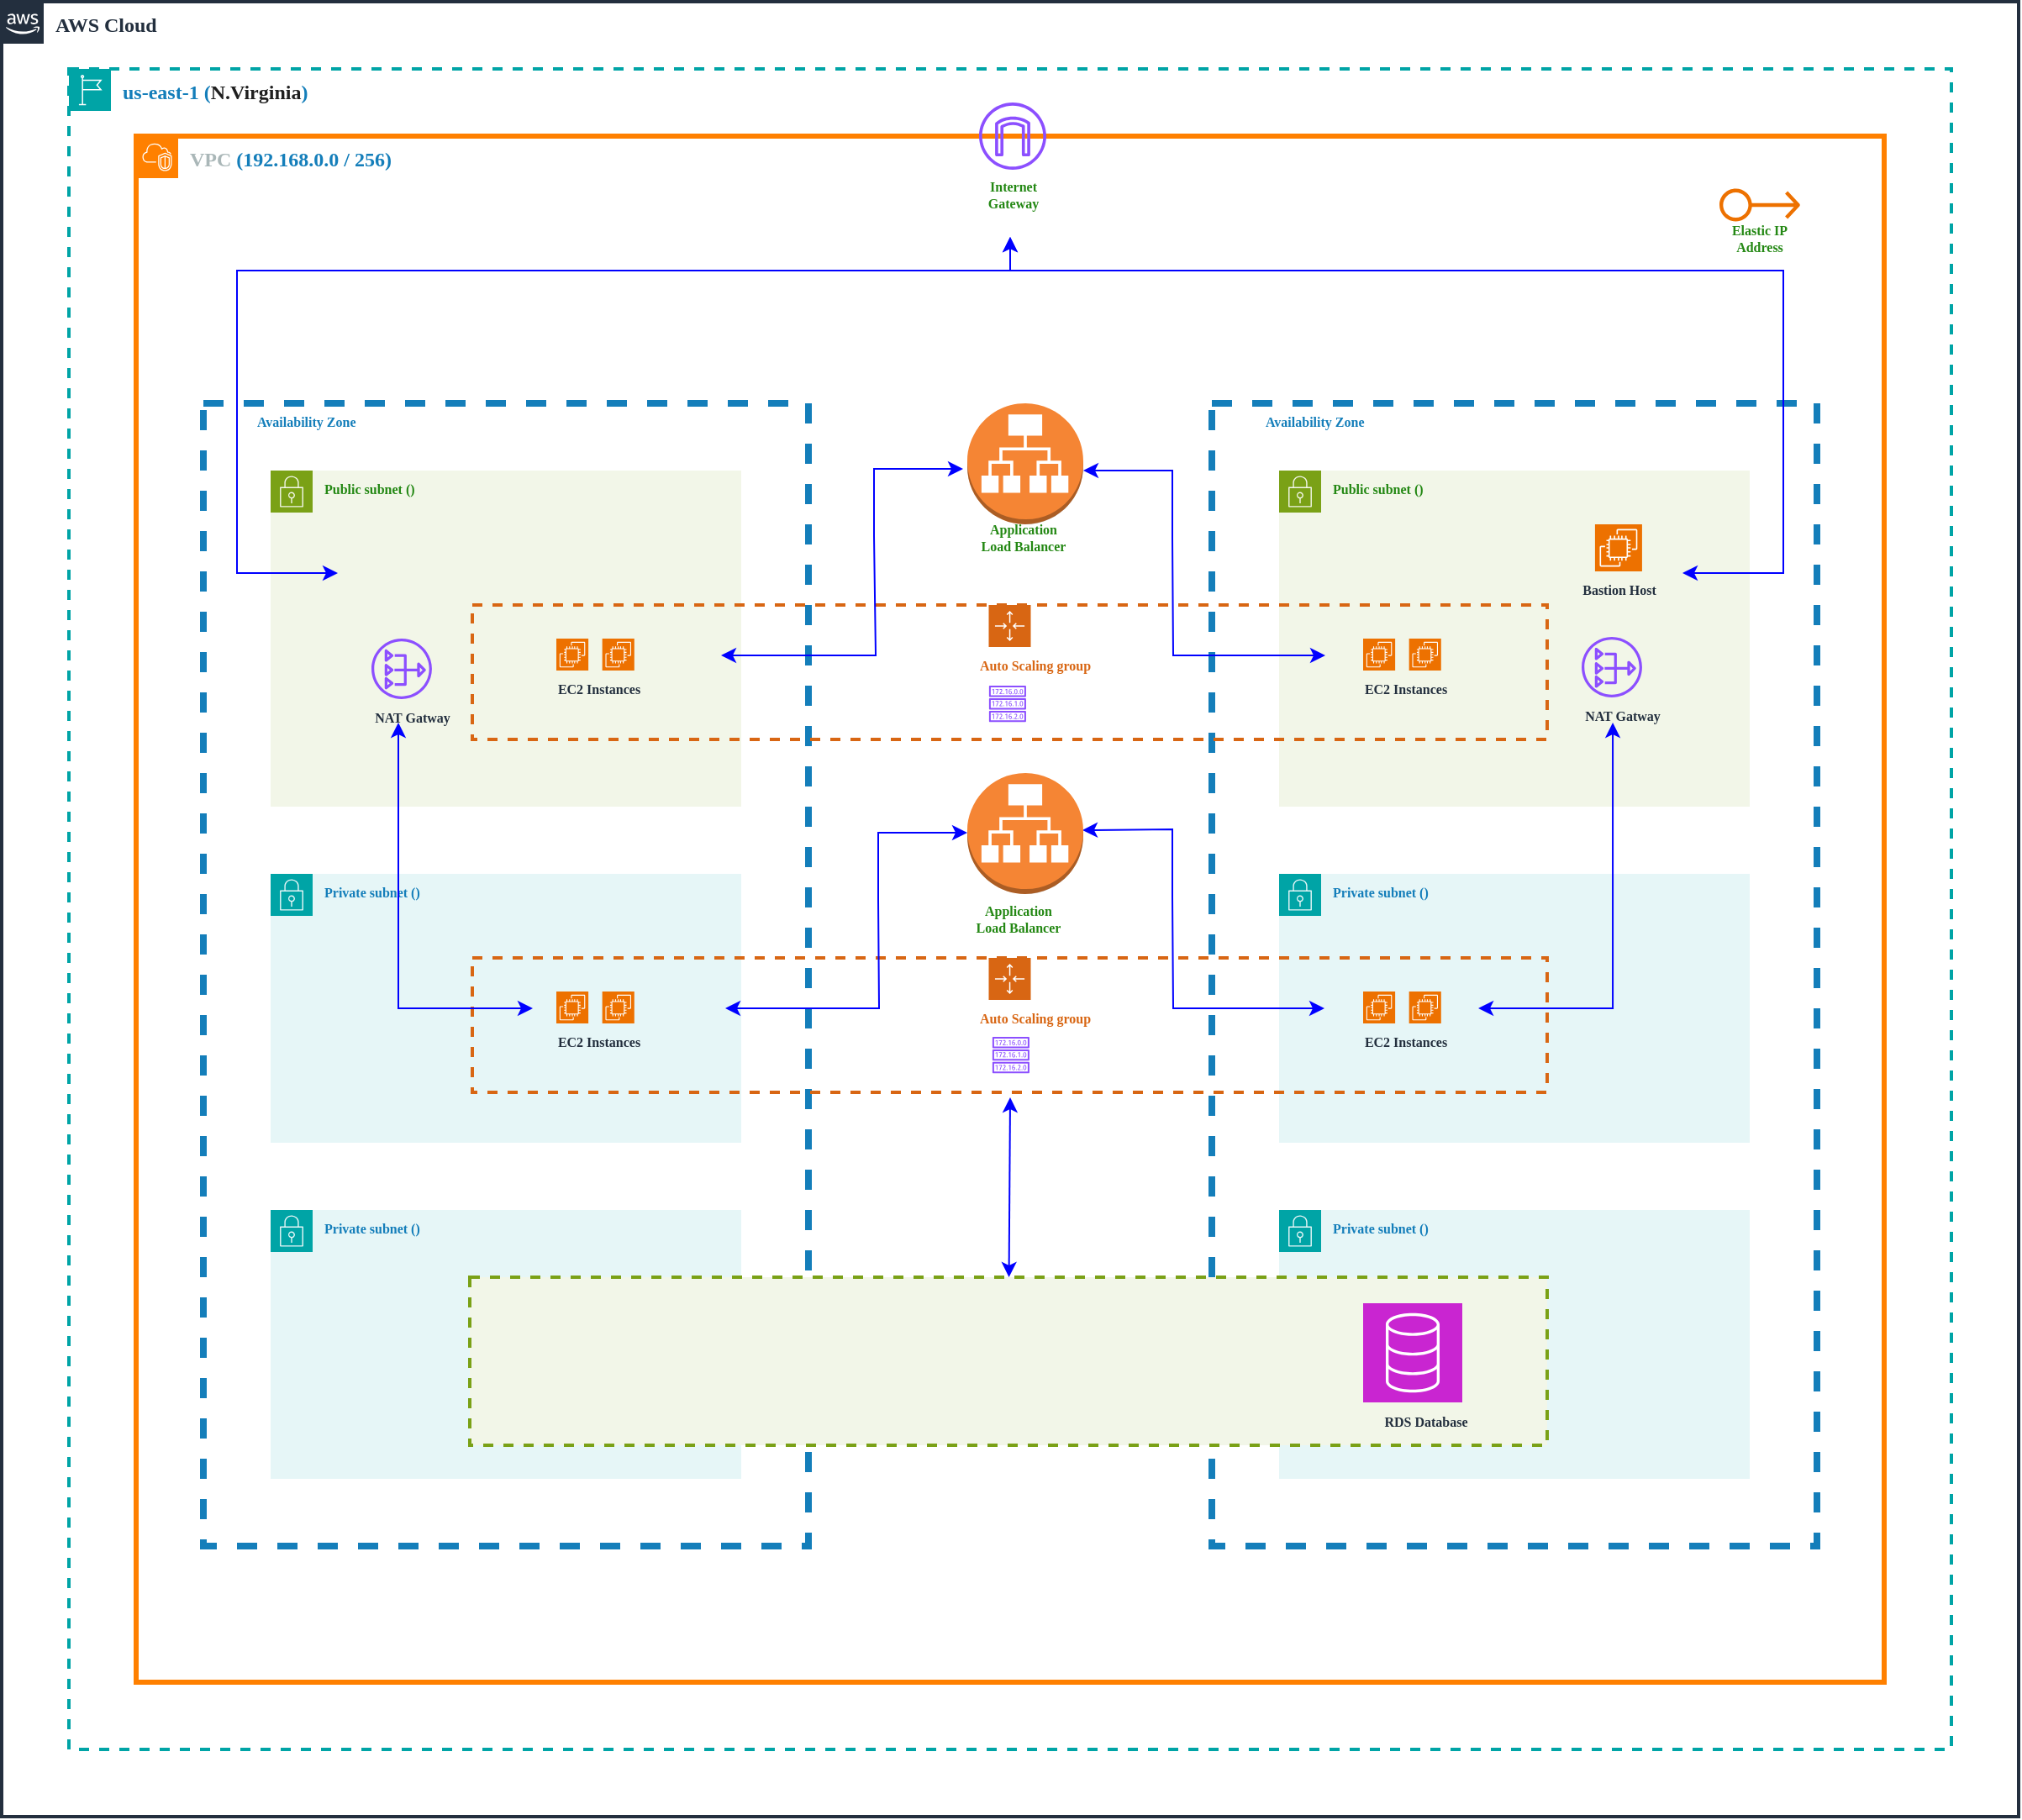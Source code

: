 <mxfile version="24.8.6">
  <diagram id="hMvVtiX32T1u-24VstQx" name="Page-3">
    <mxGraphModel dx="1687" dy="908" grid="1" gridSize="10" guides="1" tooltips="1" connect="1" arrows="1" fold="1" page="1" pageScale="1" pageWidth="850" pageHeight="1100" math="0" shadow="0">
      <root>
        <mxCell id="0" />
        <mxCell id="1" parent="0" />
        <mxCell id="mF6jT3bMtm6UFvDJ5FtP-44" value="AWS Cloud" style="points=[[0,0],[0.25,0],[0.5,0],[0.75,0],[1,0],[1,0.25],[1,0.5],[1,0.75],[1,1],[0.75,1],[0.5,1],[0.25,1],[0,1],[0,0.75],[0,0.5],[0,0.25]];outlineConnect=0;gradientColor=none;html=1;whiteSpace=wrap;fontSize=12;fontStyle=1;container=1;pointerEvents=0;collapsible=0;recursiveResize=0;shape=mxgraph.aws4.group;grIcon=mxgraph.aws4.group_aws_cloud_alt;strokeColor=#232F3E;fillColor=none;verticalAlign=top;align=left;spacingLeft=30;fontColor=#232F3E;dashed=0;strokeWidth=2;fontFamily=Verdana;" vertex="1" parent="1">
          <mxGeometry x="240" y="40" width="1200" height="1080" as="geometry" />
        </mxCell>
        <mxCell id="mF6jT3bMtm6UFvDJ5FtP-45" value="us-east-1 (&lt;span style=&quot;box-sizing: border-box; min-width: 0px; min-height: 0px; color: rgb(31, 31, 31); unicode-bidi: -webkit-isolate; word-break: break-all; white-space-collapse: preserve;&quot; class=&quot;webkit-html-attribute-value&quot;&gt;N.Virginia&lt;/span&gt;)" style="points=[[0,0],[0.25,0],[0.5,0],[0.75,0],[1,0],[1,0.25],[1,0.5],[1,0.75],[1,1],[0.75,1],[0.5,1],[0.25,1],[0,1],[0,0.75],[0,0.5],[0,0.25]];outlineConnect=0;gradientColor=none;html=1;whiteSpace=wrap;fontSize=12;fontStyle=1;container=1;pointerEvents=0;collapsible=0;recursiveResize=0;shape=mxgraph.aws4.group;grIcon=mxgraph.aws4.group_region;strokeColor=#00A4A6;fillColor=none;verticalAlign=top;align=left;spacingLeft=30;fontColor=#147EBA;dashed=1;strokeWidth=2;fontFamily=Verdana;" vertex="1" parent="mF6jT3bMtm6UFvDJ5FtP-44">
          <mxGeometry x="40" y="40" width="1120" height="1000" as="geometry" />
        </mxCell>
        <mxCell id="mF6jT3bMtm6UFvDJ5FtP-46" value="VPC&amp;nbsp;&lt;span style=&quot;color: rgb(20, 126, 186);&quot;&gt;(192.168.0.0 / 256&lt;/span&gt;&lt;span style=&quot;color: rgb(20, 126, 186);&quot;&gt;)&lt;/span&gt;" style="points=[[0,0],[0.25,0],[0.5,0],[0.75,0],[1,0],[1,0.25],[1,0.5],[1,0.75],[1,1],[0.75,1],[0.5,1],[0.25,1],[0,1],[0,0.75],[0,0.5],[0,0.25]];outlineConnect=0;gradientColor=none;html=1;whiteSpace=wrap;fontSize=12;fontStyle=1;container=1;pointerEvents=0;collapsible=0;recursiveResize=0;shape=mxgraph.aws4.group;grIcon=mxgraph.aws4.group_vpc2;strokeColor=#FF8000;fillColor=none;verticalAlign=top;align=left;spacingLeft=30;fontColor=#AAB7B8;dashed=0;strokeWidth=3;fontFamily=Verdana;" vertex="1" parent="mF6jT3bMtm6UFvDJ5FtP-45">
          <mxGeometry x="40" y="40" width="1040" height="920" as="geometry" />
        </mxCell>
        <mxCell id="XAxsYa6l5oEgf_KA3OdA-44" value="Availability Zone" style="fillColor=none;strokeColor=#147EBA;dashed=1;verticalAlign=top;fontStyle=1;fontColor=#147EBA;whiteSpace=wrap;html=1;pointerEvents=0;strokeWidth=4;align=left;spacingLeft=30;fontFamily=Verdana;fontSize=8;" vertex="1" parent="mF6jT3bMtm6UFvDJ5FtP-46">
          <mxGeometry x="40" y="159" width="360" height="680" as="geometry" />
        </mxCell>
        <mxCell id="XAxsYa6l5oEgf_KA3OdA-45" value="Availability Zone" style="fillColor=none;strokeColor=#147EBA;dashed=1;verticalAlign=top;fontStyle=1;fontColor=#147EBA;whiteSpace=wrap;html=1;pointerEvents=0;strokeWidth=4;align=left;spacingLeft=30;fontFamily=Verdana;fontSize=8;" vertex="1" parent="mF6jT3bMtm6UFvDJ5FtP-46">
          <mxGeometry x="640" y="159" width="360" height="680" as="geometry" />
        </mxCell>
        <mxCell id="XAxsYa6l5oEgf_KA3OdA-46" value="Public subnet ()" style="points=[[0,0],[0.25,0],[0.5,0],[0.75,0],[1,0],[1,0.25],[1,0.5],[1,0.75],[1,1],[0.75,1],[0.5,1],[0.25,1],[0,1],[0,0.75],[0,0.5],[0,0.25]];outlineConnect=0;gradientColor=none;html=1;whiteSpace=wrap;fontSize=8;fontStyle=1;container=1;pointerEvents=0;collapsible=0;recursiveResize=0;shape=mxgraph.aws4.group;grIcon=mxgraph.aws4.group_security_group;grStroke=0;strokeColor=#7AA116;fillColor=#F2F6E8;verticalAlign=top;align=left;spacingLeft=30;fontColor=#248814;dashed=0;strokeWidth=4;fontFamily=Verdana;" vertex="1" parent="mF6jT3bMtm6UFvDJ5FtP-46">
          <mxGeometry x="80" y="199" width="280" height="200" as="geometry" />
        </mxCell>
        <mxCell id="XAxsYa6l5oEgf_KA3OdA-47" value="Public subnet ()" style="points=[[0,0],[0.25,0],[0.5,0],[0.75,0],[1,0],[1,0.25],[1,0.5],[1,0.75],[1,1],[0.75,1],[0.5,1],[0.25,1],[0,1],[0,0.75],[0,0.5],[0,0.25]];outlineConnect=0;gradientColor=none;html=1;whiteSpace=wrap;fontSize=8;fontStyle=1;container=1;pointerEvents=0;collapsible=0;recursiveResize=0;shape=mxgraph.aws4.group;grIcon=mxgraph.aws4.group_security_group;grStroke=0;strokeColor=#7AA116;fillColor=#F2F6E8;verticalAlign=top;align=left;spacingLeft=30;fontColor=#248814;dashed=0;strokeWidth=4;fontFamily=Verdana;" vertex="1" parent="mF6jT3bMtm6UFvDJ5FtP-46">
          <mxGeometry x="680" y="199" width="280" height="200" as="geometry" />
        </mxCell>
        <mxCell id="XAxsYa6l5oEgf_KA3OdA-48" value="&lt;font style=&quot;font-size: 8px;&quot;&gt;&lt;span style=&quot;font-size: 8px;&quot;&gt;Bastion Host&lt;/span&gt;&lt;/font&gt;" style="sketch=0;points=[[0,0,0],[0.25,0,0],[0.5,0,0],[0.75,0,0],[1,0,0],[0,1,0],[0.25,1,0],[0.5,1,0],[0.75,1,0],[1,1,0],[0,0.25,0],[0,0.5,0],[0,0.75,0],[1,0.25,0],[1,0.5,0],[1,0.75,0]];outlineConnect=0;fontColor=#232F3E;fillColor=#ED7100;strokeColor=#ffffff;dashed=0;verticalLabelPosition=bottom;verticalAlign=top;align=center;html=1;fontSize=8;fontStyle=1;aspect=fixed;shape=mxgraph.aws4.resourceIcon;resIcon=mxgraph.aws4.ec2;fontFamily=Verdana;" vertex="1" parent="XAxsYa6l5oEgf_KA3OdA-47">
          <mxGeometry x="187.96" y="32" width="28" height="28" as="geometry" />
        </mxCell>
        <mxCell id="XAxsYa6l5oEgf_KA3OdA-49" value="Private subnet ()" style="points=[[0,0],[0.25,0],[0.5,0],[0.75,0],[1,0],[1,0.25],[1,0.5],[1,0.75],[1,1],[0.75,1],[0.5,1],[0.25,1],[0,1],[0,0.75],[0,0.5],[0,0.25]];outlineConnect=0;gradientColor=none;html=1;whiteSpace=wrap;fontSize=8;fontStyle=1;container=1;pointerEvents=0;collapsible=0;recursiveResize=0;shape=mxgraph.aws4.group;grIcon=mxgraph.aws4.group_security_group;grStroke=0;strokeColor=#00A4A6;fillColor=#E6F6F7;verticalAlign=top;align=left;spacingLeft=30;fontColor=#147EBA;dashed=0;strokeWidth=4;fontFamily=Verdana;" vertex="1" parent="mF6jT3bMtm6UFvDJ5FtP-46">
          <mxGeometry x="80" y="439" width="280" height="160" as="geometry" />
        </mxCell>
        <mxCell id="XAxsYa6l5oEgf_KA3OdA-50" value="Private subnet ()" style="points=[[0,0],[0.25,0],[0.5,0],[0.75,0],[1,0],[1,0.25],[1,0.5],[1,0.75],[1,1],[0.75,1],[0.5,1],[0.25,1],[0,1],[0,0.75],[0,0.5],[0,0.25]];outlineConnect=0;gradientColor=none;html=1;whiteSpace=wrap;fontSize=8;fontStyle=1;container=1;pointerEvents=0;collapsible=0;recursiveResize=0;shape=mxgraph.aws4.group;grIcon=mxgraph.aws4.group_security_group;grStroke=0;strokeColor=#00A4A6;fillColor=#E6F6F7;verticalAlign=top;align=left;spacingLeft=30;fontColor=#147EBA;dashed=0;strokeWidth=4;fontFamily=Verdana;" vertex="1" parent="mF6jT3bMtm6UFvDJ5FtP-46">
          <mxGeometry x="80" y="639" width="280" height="160" as="geometry" />
        </mxCell>
        <mxCell id="XAxsYa6l5oEgf_KA3OdA-51" value="Private subnet ()" style="points=[[0,0],[0.25,0],[0.5,0],[0.75,0],[1,0],[1,0.25],[1,0.5],[1,0.75],[1,1],[0.75,1],[0.5,1],[0.25,1],[0,1],[0,0.75],[0,0.5],[0,0.25]];outlineConnect=0;gradientColor=none;html=1;whiteSpace=wrap;fontSize=8;fontStyle=1;container=1;pointerEvents=0;collapsible=0;recursiveResize=0;shape=mxgraph.aws4.group;grIcon=mxgraph.aws4.group_security_group;grStroke=0;strokeColor=#00A4A6;fillColor=#E6F6F7;verticalAlign=top;align=left;spacingLeft=30;fontColor=#147EBA;dashed=0;strokeWidth=4;fontFamily=Verdana;" vertex="1" parent="mF6jT3bMtm6UFvDJ5FtP-46">
          <mxGeometry x="680" y="439" width="280" height="160" as="geometry" />
        </mxCell>
        <mxCell id="XAxsYa6l5oEgf_KA3OdA-52" value="Private subnet ()" style="points=[[0,0],[0.25,0],[0.5,0],[0.75,0],[1,0],[1,0.25],[1,0.5],[1,0.75],[1,1],[0.75,1],[0.5,1],[0.25,1],[0,1],[0,0.75],[0,0.5],[0,0.25]];outlineConnect=0;gradientColor=none;html=1;whiteSpace=wrap;fontSize=8;fontStyle=1;container=1;pointerEvents=0;collapsible=0;recursiveResize=0;shape=mxgraph.aws4.group;grIcon=mxgraph.aws4.group_security_group;grStroke=0;strokeColor=#00A4A6;fillColor=#E6F6F7;verticalAlign=top;align=left;spacingLeft=30;fontColor=#147EBA;dashed=0;strokeWidth=4;fontFamily=Verdana;" vertex="1" parent="mF6jT3bMtm6UFvDJ5FtP-46">
          <mxGeometry x="680" y="639" width="280" height="160" as="geometry" />
        </mxCell>
        <mxCell id="XAxsYa6l5oEgf_KA3OdA-53" value="Auto Scaling group" style="points=[[0,0],[0.25,0],[0.5,0],[0.75,0],[1,0],[1,0.25],[1,0.5],[1,0.75],[1,1],[0.75,1],[0.5,1],[0.25,1],[0,1],[0,0.75],[0,0.5],[0,0.25]];outlineConnect=0;gradientColor=none;html=1;whiteSpace=wrap;fontSize=8;fontStyle=1;container=1;pointerEvents=0;collapsible=0;recursiveResize=0;shape=mxgraph.aws4.groupCenter;grIcon=mxgraph.aws4.group_auto_scaling_group;grStroke=1;strokeColor=#D86613;fillColor=none;verticalAlign=top;align=center;fontColor=#D86613;dashed=1;spacingTop=25;strokeWidth=2;spacingLeft=30;fontFamily=Verdana;" vertex="1" parent="mF6jT3bMtm6UFvDJ5FtP-46">
          <mxGeometry x="200" y="279" width="639.5" height="80" as="geometry" />
        </mxCell>
        <mxCell id="XAxsYa6l5oEgf_KA3OdA-54" value="" style="sketch=0;outlineConnect=0;fontColor=#232F3E;gradientColor=none;fillColor=#8C4FFF;strokeColor=none;dashed=0;verticalLabelPosition=bottom;verticalAlign=top;align=center;html=1;fontSize=8;fontStyle=1;aspect=fixed;pointerEvents=1;shape=mxgraph.aws4.route_table;strokeWidth=4;spacingLeft=30;fontFamily=Verdana;" vertex="1" parent="XAxsYa6l5oEgf_KA3OdA-53">
          <mxGeometry x="307.373" y="48.06" width="22.152" height="21.577" as="geometry" />
        </mxCell>
        <mxCell id="XAxsYa6l5oEgf_KA3OdA-55" value="Auto Scaling group" style="points=[[0,0],[0.25,0],[0.5,0],[0.75,0],[1,0],[1,0.25],[1,0.5],[1,0.75],[1,1],[0.75,1],[0.5,1],[0.25,1],[0,1],[0,0.75],[0,0.5],[0,0.25]];outlineConnect=0;gradientColor=none;html=1;whiteSpace=wrap;fontSize=8;fontStyle=1;container=1;pointerEvents=0;collapsible=0;recursiveResize=0;shape=mxgraph.aws4.groupCenter;grIcon=mxgraph.aws4.group_auto_scaling_group;grStroke=1;strokeColor=#D86613;fillColor=none;verticalAlign=top;align=center;fontColor=#D86613;dashed=1;spacingTop=25;strokeWidth=2;spacingLeft=30;fontFamily=Verdana;" vertex="1" parent="mF6jT3bMtm6UFvDJ5FtP-46">
          <mxGeometry x="200" y="489" width="639.5" height="80" as="geometry" />
        </mxCell>
        <mxCell id="XAxsYa6l5oEgf_KA3OdA-56" value="" style="endArrow=classic;startArrow=classic;html=1;rounded=0;fontFamily=Verdana;fontSize=12;fontColor=#248814;fontStyle=0;strokeColor=#0000FF;" edge="1" parent="XAxsYa6l5oEgf_KA3OdA-55">
          <mxGeometry width="50" height="50" relative="1" as="geometry">
            <mxPoint x="150.5" y="30" as="sourcePoint" />
            <mxPoint x="294.5" y="-74.5" as="targetPoint" />
            <Array as="points">
              <mxPoint x="242" y="30" />
              <mxPoint x="241.5" y="-34.5" />
              <mxPoint x="241.5" y="-74.5" />
            </Array>
          </mxGeometry>
        </mxCell>
        <mxCell id="XAxsYa6l5oEgf_KA3OdA-57" value="" style="endArrow=classic;startArrow=classic;html=1;rounded=0;fontFamily=Verdana;fontSize=12;fontColor=#248814;fontStyle=0;strokeColor=#0000FF;" edge="1" parent="XAxsYa6l5oEgf_KA3OdA-55">
          <mxGeometry width="50" height="50" relative="1" as="geometry">
            <mxPoint x="507" y="30" as="sourcePoint" />
            <mxPoint x="363" y="-76" as="targetPoint" />
            <Array as="points">
              <mxPoint x="417" y="30" />
              <mxPoint x="416.5" y="-36.5" />
              <mxPoint x="416.5" y="-76.5" />
            </Array>
          </mxGeometry>
        </mxCell>
        <mxCell id="XAxsYa6l5oEgf_KA3OdA-58" value="" style="outlineConnect=0;dashed=0;verticalLabelPosition=bottom;verticalAlign=top;align=center;html=1;shape=mxgraph.aws3.application_load_balancer;fillColor=#F58534;gradientColor=none;pointerEvents=0;strokeColor=#7AA116;strokeWidth=4;spacingLeft=30;fontFamily=Verdana;fontSize=8;fontColor=#248814;fontStyle=1;" vertex="1" parent="mF6jT3bMtm6UFvDJ5FtP-46">
          <mxGeometry x="494.5" y="159" width="69" height="72" as="geometry" />
        </mxCell>
        <mxCell id="XAxsYa6l5oEgf_KA3OdA-59" value="" style="outlineConnect=0;dashed=0;verticalLabelPosition=bottom;verticalAlign=top;align=center;html=1;shape=mxgraph.aws3.application_load_balancer;fillColor=#F58534;gradientColor=none;pointerEvents=0;strokeColor=#7AA116;strokeWidth=4;spacingLeft=30;fontFamily=Verdana;fontSize=8;fontColor=#248814;fontStyle=1;" vertex="1" parent="mF6jT3bMtm6UFvDJ5FtP-46">
          <mxGeometry x="494.5" y="379" width="69" height="72" as="geometry" />
        </mxCell>
        <mxCell id="XAxsYa6l5oEgf_KA3OdA-60" value="" style="group;fontStyle=1;fontSize=8;align=right;fontFamily=Verdana;" vertex="1" connectable="0" parent="mF6jT3bMtm6UFvDJ5FtP-46">
          <mxGeometry x="249.998" y="299" width="46.39" height="53" as="geometry" />
        </mxCell>
        <mxCell id="XAxsYa6l5oEgf_KA3OdA-61" value="" style="sketch=0;points=[[0,0,0],[0.25,0,0],[0.5,0,0],[0.75,0,0],[1,0,0],[0,1,0],[0.25,1,0],[0.5,1,0],[0.75,1,0],[1,1,0],[0,0.25,0],[0,0.5,0],[0,0.75,0],[1,0.25,0],[1,0.5,0],[1,0.75,0]];outlineConnect=0;fontColor=#232F3E;fillColor=#ED7100;strokeColor=#ffffff;dashed=0;verticalLabelPosition=bottom;verticalAlign=top;align=center;html=1;fontSize=8;fontStyle=1;aspect=fixed;shape=mxgraph.aws4.resourceIcon;resIcon=mxgraph.aws4.ec2;pointerEvents=0;strokeWidth=4;spacingLeft=30;fontFamily=Verdana;" vertex="1" parent="XAxsYa6l5oEgf_KA3OdA-60">
          <mxGeometry x="27.331" width="19.06" height="19.06" as="geometry" />
        </mxCell>
        <mxCell id="XAxsYa6l5oEgf_KA3OdA-62" value="&lt;span style=&quot;font-size: 8px;&quot;&gt;EC2 Instances&lt;/span&gt;" style="sketch=0;points=[[0,0,0],[0.25,0,0],[0.5,0,0],[0.75,0,0],[1,0,0],[0,1,0],[0.25,1,0],[0.5,1,0],[0.75,1,0],[1,1,0],[0,0.25,0],[0,0.5,0],[0,0.75,0],[1,0.25,0],[1,0.5,0],[1,0.75,0]];outlineConnect=0;fontColor=#232F3E;fillColor=#ED7100;strokeColor=#ffffff;dashed=0;verticalLabelPosition=bottom;verticalAlign=top;align=center;html=1;fontSize=8;fontStyle=1;aspect=fixed;shape=mxgraph.aws4.resourceIcon;resIcon=mxgraph.aws4.ec2;pointerEvents=0;strokeWidth=4;spacingLeft=30;fontFamily=Verdana;" vertex="1" parent="XAxsYa6l5oEgf_KA3OdA-60">
          <mxGeometry width="19.06" height="19.06" as="geometry" />
        </mxCell>
        <mxCell id="XAxsYa6l5oEgf_KA3OdA-63" value="" style="group;fontStyle=1;fontSize=8;align=right;fontFamily=Verdana;" vertex="1" connectable="0" parent="mF6jT3bMtm6UFvDJ5FtP-46">
          <mxGeometry x="249.998" y="509" width="46.39" height="26.5" as="geometry" />
        </mxCell>
        <mxCell id="XAxsYa6l5oEgf_KA3OdA-64" value="" style="sketch=0;points=[[0,0,0],[0.25,0,0],[0.5,0,0],[0.75,0,0],[1,0,0],[0,1,0],[0.25,1,0],[0.5,1,0],[0.75,1,0],[1,1,0],[0,0.25,0],[0,0.5,0],[0,0.75,0],[1,0.25,0],[1,0.5,0],[1,0.75,0]];outlineConnect=0;fontColor=#232F3E;fillColor=#ED7100;strokeColor=#ffffff;dashed=0;verticalLabelPosition=bottom;verticalAlign=top;align=center;html=1;fontSize=8;fontStyle=1;aspect=fixed;shape=mxgraph.aws4.resourceIcon;resIcon=mxgraph.aws4.ec2;pointerEvents=0;strokeWidth=4;spacingLeft=30;fontFamily=Verdana;" vertex="1" parent="XAxsYa6l5oEgf_KA3OdA-63">
          <mxGeometry x="27.331" width="19.06" height="19.06" as="geometry" />
        </mxCell>
        <mxCell id="XAxsYa6l5oEgf_KA3OdA-65" value="&lt;span style=&quot;font-size: 8px;&quot;&gt;EC2 Instances&lt;/span&gt;" style="sketch=0;points=[[0,0,0],[0.25,0,0],[0.5,0,0],[0.75,0,0],[1,0,0],[0,1,0],[0.25,1,0],[0.5,1,0],[0.75,1,0],[1,1,0],[0,0.25,0],[0,0.5,0],[0,0.75,0],[1,0.25,0],[1,0.5,0],[1,0.75,0]];outlineConnect=0;fontColor=#232F3E;fillColor=#ED7100;strokeColor=#ffffff;dashed=0;verticalLabelPosition=bottom;verticalAlign=top;align=center;html=1;fontSize=8;fontStyle=1;aspect=fixed;shape=mxgraph.aws4.resourceIcon;resIcon=mxgraph.aws4.ec2;pointerEvents=0;strokeWidth=4;spacingLeft=30;fontFamily=Verdana;" vertex="1" parent="XAxsYa6l5oEgf_KA3OdA-63">
          <mxGeometry width="19.06" height="19.06" as="geometry" />
        </mxCell>
        <mxCell id="XAxsYa6l5oEgf_KA3OdA-66" value="" style="group;fontStyle=1;fontSize=8;align=right;fontFamily=Verdana;" vertex="1" connectable="0" parent="mF6jT3bMtm6UFvDJ5FtP-46">
          <mxGeometry x="729.998" y="299" width="46.39" height="53" as="geometry" />
        </mxCell>
        <mxCell id="XAxsYa6l5oEgf_KA3OdA-67" value="" style="sketch=0;points=[[0,0,0],[0.25,0,0],[0.5,0,0],[0.75,0,0],[1,0,0],[0,1,0],[0.25,1,0],[0.5,1,0],[0.75,1,0],[1,1,0],[0,0.25,0],[0,0.5,0],[0,0.75,0],[1,0.25,0],[1,0.5,0],[1,0.75,0]];outlineConnect=0;fontColor=#232F3E;fillColor=#ED7100;strokeColor=#ffffff;dashed=0;verticalLabelPosition=bottom;verticalAlign=top;align=center;html=1;fontSize=8;fontStyle=1;aspect=fixed;shape=mxgraph.aws4.resourceIcon;resIcon=mxgraph.aws4.ec2;pointerEvents=0;strokeWidth=4;spacingLeft=30;fontFamily=Verdana;" vertex="1" parent="XAxsYa6l5oEgf_KA3OdA-66">
          <mxGeometry x="27.331" width="19.06" height="19.06" as="geometry" />
        </mxCell>
        <mxCell id="XAxsYa6l5oEgf_KA3OdA-68" value="&lt;span style=&quot;font-size: 8px;&quot;&gt;EC2 Instances&lt;/span&gt;" style="sketch=0;points=[[0,0,0],[0.25,0,0],[0.5,0,0],[0.75,0,0],[1,0,0],[0,1,0],[0.25,1,0],[0.5,1,0],[0.75,1,0],[1,1,0],[0,0.25,0],[0,0.5,0],[0,0.75,0],[1,0.25,0],[1,0.5,0],[1,0.75,0]];outlineConnect=0;fontColor=#232F3E;fillColor=#ED7100;strokeColor=#ffffff;dashed=0;verticalLabelPosition=bottom;verticalAlign=top;align=center;html=1;fontSize=8;fontStyle=1;aspect=fixed;shape=mxgraph.aws4.resourceIcon;resIcon=mxgraph.aws4.ec2;pointerEvents=0;strokeWidth=4;spacingLeft=30;fontFamily=Verdana;" vertex="1" parent="XAxsYa6l5oEgf_KA3OdA-66">
          <mxGeometry width="19.06" height="19.06" as="geometry" />
        </mxCell>
        <mxCell id="XAxsYa6l5oEgf_KA3OdA-69" value="" style="group;fontStyle=1;fontSize=8;align=right;fontFamily=Verdana;" vertex="1" connectable="0" parent="mF6jT3bMtm6UFvDJ5FtP-46">
          <mxGeometry x="729.998" y="509" width="46.39" height="53" as="geometry" />
        </mxCell>
        <mxCell id="XAxsYa6l5oEgf_KA3OdA-70" value="" style="sketch=0;points=[[0,0,0],[0.25,0,0],[0.5,0,0],[0.75,0,0],[1,0,0],[0,1,0],[0.25,1,0],[0.5,1,0],[0.75,1,0],[1,1,0],[0,0.25,0],[0,0.5,0],[0,0.75,0],[1,0.25,0],[1,0.5,0],[1,0.75,0]];outlineConnect=0;fontColor=#232F3E;fillColor=#ED7100;strokeColor=#ffffff;dashed=0;verticalLabelPosition=bottom;verticalAlign=top;align=center;html=1;fontSize=8;fontStyle=1;aspect=fixed;shape=mxgraph.aws4.resourceIcon;resIcon=mxgraph.aws4.ec2;pointerEvents=0;strokeWidth=4;spacingLeft=30;fontFamily=Verdana;" vertex="1" parent="XAxsYa6l5oEgf_KA3OdA-69">
          <mxGeometry x="27.331" width="19.06" height="19.06" as="geometry" />
        </mxCell>
        <mxCell id="XAxsYa6l5oEgf_KA3OdA-71" value="&lt;span style=&quot;font-size: 8px;&quot;&gt;EC2 Instances&lt;/span&gt;" style="sketch=0;points=[[0,0,0],[0.25,0,0],[0.5,0,0],[0.75,0,0],[1,0,0],[0,1,0],[0.25,1,0],[0.5,1,0],[0.75,1,0],[1,1,0],[0,0.25,0],[0,0.5,0],[0,0.75,0],[1,0.25,0],[1,0.5,0],[1,0.75,0]];outlineConnect=0;fontColor=#232F3E;fillColor=#ED7100;strokeColor=#ffffff;dashed=0;verticalLabelPosition=bottom;verticalAlign=top;align=center;html=1;fontSize=8;fontStyle=1;aspect=fixed;shape=mxgraph.aws4.resourceIcon;resIcon=mxgraph.aws4.ec2;pointerEvents=0;strokeWidth=4;spacingLeft=30;fontFamily=Verdana;" vertex="1" parent="XAxsYa6l5oEgf_KA3OdA-69">
          <mxGeometry width="19.06" height="19.06" as="geometry" />
        </mxCell>
        <mxCell id="XAxsYa6l5oEgf_KA3OdA-72" value="" style="endArrow=classic;startArrow=classic;html=1;rounded=0;fontFamily=Verdana;fontSize=12;fontColor=#248814;fontStyle=0;strokeColor=#0000FF;" edge="1" parent="XAxsYa6l5oEgf_KA3OdA-69">
          <mxGeometry width="50" height="50" relative="1" as="geometry">
            <mxPoint x="148.532" y="-160" as="sourcePoint" />
            <mxPoint x="68.532" y="10" as="targetPoint" />
            <Array as="points">
              <mxPoint x="148.532" y="10" />
              <mxPoint x="108.532" y="10" />
            </Array>
          </mxGeometry>
        </mxCell>
        <mxCell id="XAxsYa6l5oEgf_KA3OdA-73" value="" style="rounded=0;whiteSpace=wrap;html=1;dashed=1;pointerEvents=0;strokeColor=#7AA116;strokeWidth=2;align=left;verticalAlign=top;spacingLeft=30;fontFamily=Verdana;fontSize=8;fontColor=#248814;fontStyle=1;fillColor=#F2F6E8;gradientColor=none;" vertex="1" parent="mF6jT3bMtm6UFvDJ5FtP-46">
          <mxGeometry x="198.5" y="679" width="641" height="100" as="geometry" />
        </mxCell>
        <mxCell id="XAxsYa6l5oEgf_KA3OdA-74" value="&lt;div style=&quot;text-align: justify; font-size: 8px;&quot;&gt;RDS Database&amp;nbsp; &amp;nbsp; &amp;nbsp; &amp;nbsp;&amp;nbsp;&lt;/div&gt;" style="sketch=0;points=[[0,0,0],[0.25,0,0],[0.5,0,0],[0.75,0,0],[1,0,0],[0,1,0],[0.25,1,0],[0.5,1,0],[0.75,1,0],[1,1,0],[0,0.25,0],[0,0.5,0],[0,0.75,0],[1,0.25,0],[1,0.5,0],[1,0.75,0]];outlineConnect=0;fontColor=#232F3E;fillColor=#C925D1;strokeColor=#ffffff;dashed=0;verticalLabelPosition=bottom;verticalAlign=top;align=center;html=1;fontSize=8;fontStyle=1;aspect=fixed;shape=mxgraph.aws4.resourceIcon;resIcon=mxgraph.aws4.database;pointerEvents=0;strokeWidth=4;spacingLeft=30;fontFamily=Verdana;" vertex="1" parent="mF6jT3bMtm6UFvDJ5FtP-46">
          <mxGeometry x="730" y="694.5" width="59" height="59" as="geometry" />
        </mxCell>
        <mxCell id="XAxsYa6l5oEgf_KA3OdA-75" value="" style="sketch=0;outlineConnect=0;fontColor=#232F3E;gradientColor=none;fillColor=#8C4FFF;strokeColor=none;dashed=0;verticalLabelPosition=bottom;verticalAlign=top;align=center;html=1;fontSize=8;fontStyle=1;aspect=fixed;pointerEvents=1;shape=mxgraph.aws4.route_table;strokeWidth=4;spacingLeft=30;fontFamily=Verdana;" vertex="1" parent="mF6jT3bMtm6UFvDJ5FtP-46">
          <mxGeometry x="509.373" y="536" width="22.152" height="21.577" as="geometry" />
        </mxCell>
        <mxCell id="XAxsYa6l5oEgf_KA3OdA-76" value="&lt;span style=&quot;font-size: 8px; text-wrap-mode: nowrap;&quot;&gt;Application Load Balancer&lt;/span&gt;" style="text;html=1;align=center;verticalAlign=middle;whiteSpace=wrap;rounded=0;fontFamily=Verdana;fontSize=8;fontColor=#248814;fontStyle=1;" vertex="1" parent="mF6jT3bMtm6UFvDJ5FtP-46">
          <mxGeometry x="497.5" y="224" width="60" height="30" as="geometry" />
        </mxCell>
        <mxCell id="XAxsYa6l5oEgf_KA3OdA-77" value="&lt;span style=&quot;font-size: 8px; text-wrap-mode: nowrap;&quot;&gt;Application Load Balancer&lt;/span&gt;" style="text;html=1;align=center;verticalAlign=middle;whiteSpace=wrap;rounded=0;fontFamily=Verdana;fontSize=8;fontColor=#248814;fontStyle=1;" vertex="1" parent="mF6jT3bMtm6UFvDJ5FtP-46">
          <mxGeometry x="494.5" y="451" width="60" height="30" as="geometry" />
        </mxCell>
        <mxCell id="XAxsYa6l5oEgf_KA3OdA-78" value="NAT Gatway&amp;nbsp; &amp;nbsp; &amp;nbsp; &amp;nbsp; &amp;nbsp;" style="sketch=0;outlineConnect=0;fontColor=#232F3E;gradientColor=none;fillColor=#8C4FFF;strokeColor=none;dashed=0;verticalLabelPosition=bottom;verticalAlign=top;align=center;html=1;fontSize=8;fontStyle=1;aspect=fixed;pointerEvents=1;shape=mxgraph.aws4.nat_gateway;strokeWidth=4;spacingLeft=30;fontFamily=Verdana;" vertex="1" parent="mF6jT3bMtm6UFvDJ5FtP-46">
          <mxGeometry x="140.003" y="299" width="35.962" height="35.962" as="geometry" />
        </mxCell>
        <mxCell id="XAxsYa6l5oEgf_KA3OdA-79" value="NAT Gatway&amp;nbsp; &amp;nbsp; &amp;nbsp; &amp;nbsp; &amp;nbsp;" style="sketch=0;outlineConnect=0;fontColor=#232F3E;gradientColor=none;fillColor=#8C4FFF;strokeColor=none;dashed=0;verticalLabelPosition=bottom;verticalAlign=top;align=center;html=1;fontSize=8;fontStyle=1;aspect=fixed;pointerEvents=1;shape=mxgraph.aws4.nat_gateway;strokeWidth=4;spacingLeft=30;fontFamily=Verdana;" vertex="1" parent="mF6jT3bMtm6UFvDJ5FtP-46">
          <mxGeometry x="860.003" y="298.02" width="35.962" height="35.962" as="geometry" />
        </mxCell>
        <mxCell id="XAxsYa6l5oEgf_KA3OdA-80" value="" style="endArrow=classic;startArrow=classic;html=1;rounded=0;fontFamily=Verdana;fontSize=12;fontColor=#248814;fontStyle=0;strokeColor=#0000FF;" edge="1" parent="mF6jT3bMtm6UFvDJ5FtP-46">
          <mxGeometry width="50" height="50" relative="1" as="geometry">
            <mxPoint x="120" y="260" as="sourcePoint" />
            <mxPoint x="520" y="60" as="targetPoint" />
            <Array as="points">
              <mxPoint x="60" y="260" />
              <mxPoint x="60" y="80" />
              <mxPoint x="520" y="80" />
            </Array>
          </mxGeometry>
        </mxCell>
        <mxCell id="XAxsYa6l5oEgf_KA3OdA-81" value="" style="endArrow=classic;startArrow=classic;html=1;rounded=0;fontFamily=Verdana;fontSize=12;fontColor=#248814;fontStyle=0;strokeColor=#0000FF;" edge="1" parent="mF6jT3bMtm6UFvDJ5FtP-46">
          <mxGeometry width="50" height="50" relative="1" as="geometry">
            <mxPoint x="920.0" y="260" as="sourcePoint" />
            <mxPoint x="520" y="60" as="targetPoint" />
            <Array as="points">
              <mxPoint x="980.0" y="260" />
              <mxPoint x="980" y="80" />
              <mxPoint x="520" y="80" />
            </Array>
          </mxGeometry>
        </mxCell>
        <mxCell id="XAxsYa6l5oEgf_KA3OdA-82" value="" style="endArrow=classic;startArrow=classic;html=1;rounded=0;fontFamily=Verdana;fontSize=12;fontColor=#248814;fontStyle=0;strokeColor=#0000FF;" edge="1" parent="mF6jT3bMtm6UFvDJ5FtP-46">
          <mxGeometry width="50" height="50" relative="1" as="geometry">
            <mxPoint x="348" y="309" as="sourcePoint" />
            <mxPoint x="492" y="198" as="targetPoint" />
            <Array as="points">
              <mxPoint x="440" y="309" />
              <mxPoint x="439" y="238" />
              <mxPoint x="439" y="198" />
            </Array>
          </mxGeometry>
        </mxCell>
        <mxCell id="XAxsYa6l5oEgf_KA3OdA-83" value="" style="endArrow=classic;startArrow=classic;html=1;rounded=0;fontFamily=Verdana;fontSize=12;fontColor=#248814;fontStyle=0;strokeColor=#0000FF;" edge="1" parent="mF6jT3bMtm6UFvDJ5FtP-46">
          <mxGeometry width="50" height="50" relative="1" as="geometry">
            <mxPoint x="707.5" y="309" as="sourcePoint" />
            <mxPoint x="563.5" y="199" as="targetPoint" />
            <Array as="points">
              <mxPoint x="617" y="309" />
              <mxPoint x="616.5" y="239" />
              <mxPoint x="616.5" y="199" />
            </Array>
          </mxGeometry>
        </mxCell>
        <mxCell id="XAxsYa6l5oEgf_KA3OdA-84" value="" style="endArrow=classic;startArrow=classic;html=1;rounded=0;fontFamily=Verdana;fontSize=12;fontColor=#248814;fontStyle=0;strokeColor=#0000FF;" edge="1" parent="mF6jT3bMtm6UFvDJ5FtP-46">
          <mxGeometry width="50" height="50" relative="1" as="geometry">
            <mxPoint x="519.286" y="679" as="sourcePoint" />
            <mxPoint x="520.005" y="572" as="targetPoint" />
          </mxGeometry>
        </mxCell>
        <mxCell id="XAxsYa6l5oEgf_KA3OdA-85" value="" style="endArrow=classic;startArrow=classic;html=1;rounded=0;fontFamily=Verdana;fontSize=12;fontColor=#248814;fontStyle=0;strokeColor=#0000FF;" edge="1" parent="mF6jT3bMtm6UFvDJ5FtP-46">
          <mxGeometry width="50" height="50" relative="1" as="geometry">
            <mxPoint x="156" y="349" as="sourcePoint" />
            <mxPoint x="236" y="519" as="targetPoint" />
            <Array as="points">
              <mxPoint x="156" y="519" />
              <mxPoint x="196" y="519" />
            </Array>
          </mxGeometry>
        </mxCell>
        <mxCell id="XAxsYa6l5oEgf_KA3OdA-86" value="" style="sketch=0;outlineConnect=0;fontColor=#232F3E;gradientColor=none;fillColor=#ED7100;strokeColor=none;dashed=0;verticalLabelPosition=bottom;verticalAlign=top;align=center;html=1;fontSize=8;fontStyle=0;aspect=fixed;pointerEvents=1;shape=mxgraph.aws4.elastic_ip_address;strokeWidth=4;spacingLeft=30;fontFamily=Verdana;" vertex="1" parent="mF6jT3bMtm6UFvDJ5FtP-46">
          <mxGeometry x="942" y="31" width="48" height="20" as="geometry" />
        </mxCell>
        <mxCell id="XAxsYa6l5oEgf_KA3OdA-87" value="" style="sketch=0;outlineConnect=0;fontColor=#232F3E;gradientColor=none;fillColor=#8C4FFF;strokeColor=none;dashed=0;verticalLabelPosition=bottom;verticalAlign=top;align=center;html=1;fontSize=12;fontStyle=0;aspect=fixed;pointerEvents=1;shape=mxgraph.aws4.internet_gateway;fontFamily=Verdana;" vertex="1" parent="mF6jT3bMtm6UFvDJ5FtP-46">
          <mxGeometry x="501.5" y="-20" width="40" height="40" as="geometry" />
        </mxCell>
        <mxCell id="6SYd72VJ5WDawbDYeZpU-2" value="&lt;span style=&quot;text-wrap-mode: nowrap;&quot;&gt;Internet Gateway&lt;/span&gt;" style="text;html=1;align=center;verticalAlign=middle;whiteSpace=wrap;rounded=0;fontFamily=Verdana;fontSize=8;fontColor=#248814;fontStyle=1;" vertex="1" parent="mF6jT3bMtm6UFvDJ5FtP-46">
          <mxGeometry x="491.5" y="20" width="60" height="30" as="geometry" />
        </mxCell>
        <mxCell id="aFTqThzWlTgbjgwRTbi9-1" value="&lt;span style=&quot;text-wrap-mode: nowrap;&quot;&gt;Elastic IP Address&lt;/span&gt;" style="text;html=1;align=center;verticalAlign=middle;whiteSpace=wrap;rounded=0;fontFamily=Verdana;fontSize=8;fontColor=#248814;fontStyle=1;" vertex="1" parent="mF6jT3bMtm6UFvDJ5FtP-46">
          <mxGeometry x="936" y="46" width="60" height="30" as="geometry" />
        </mxCell>
      </root>
    </mxGraphModel>
  </diagram>
</mxfile>
